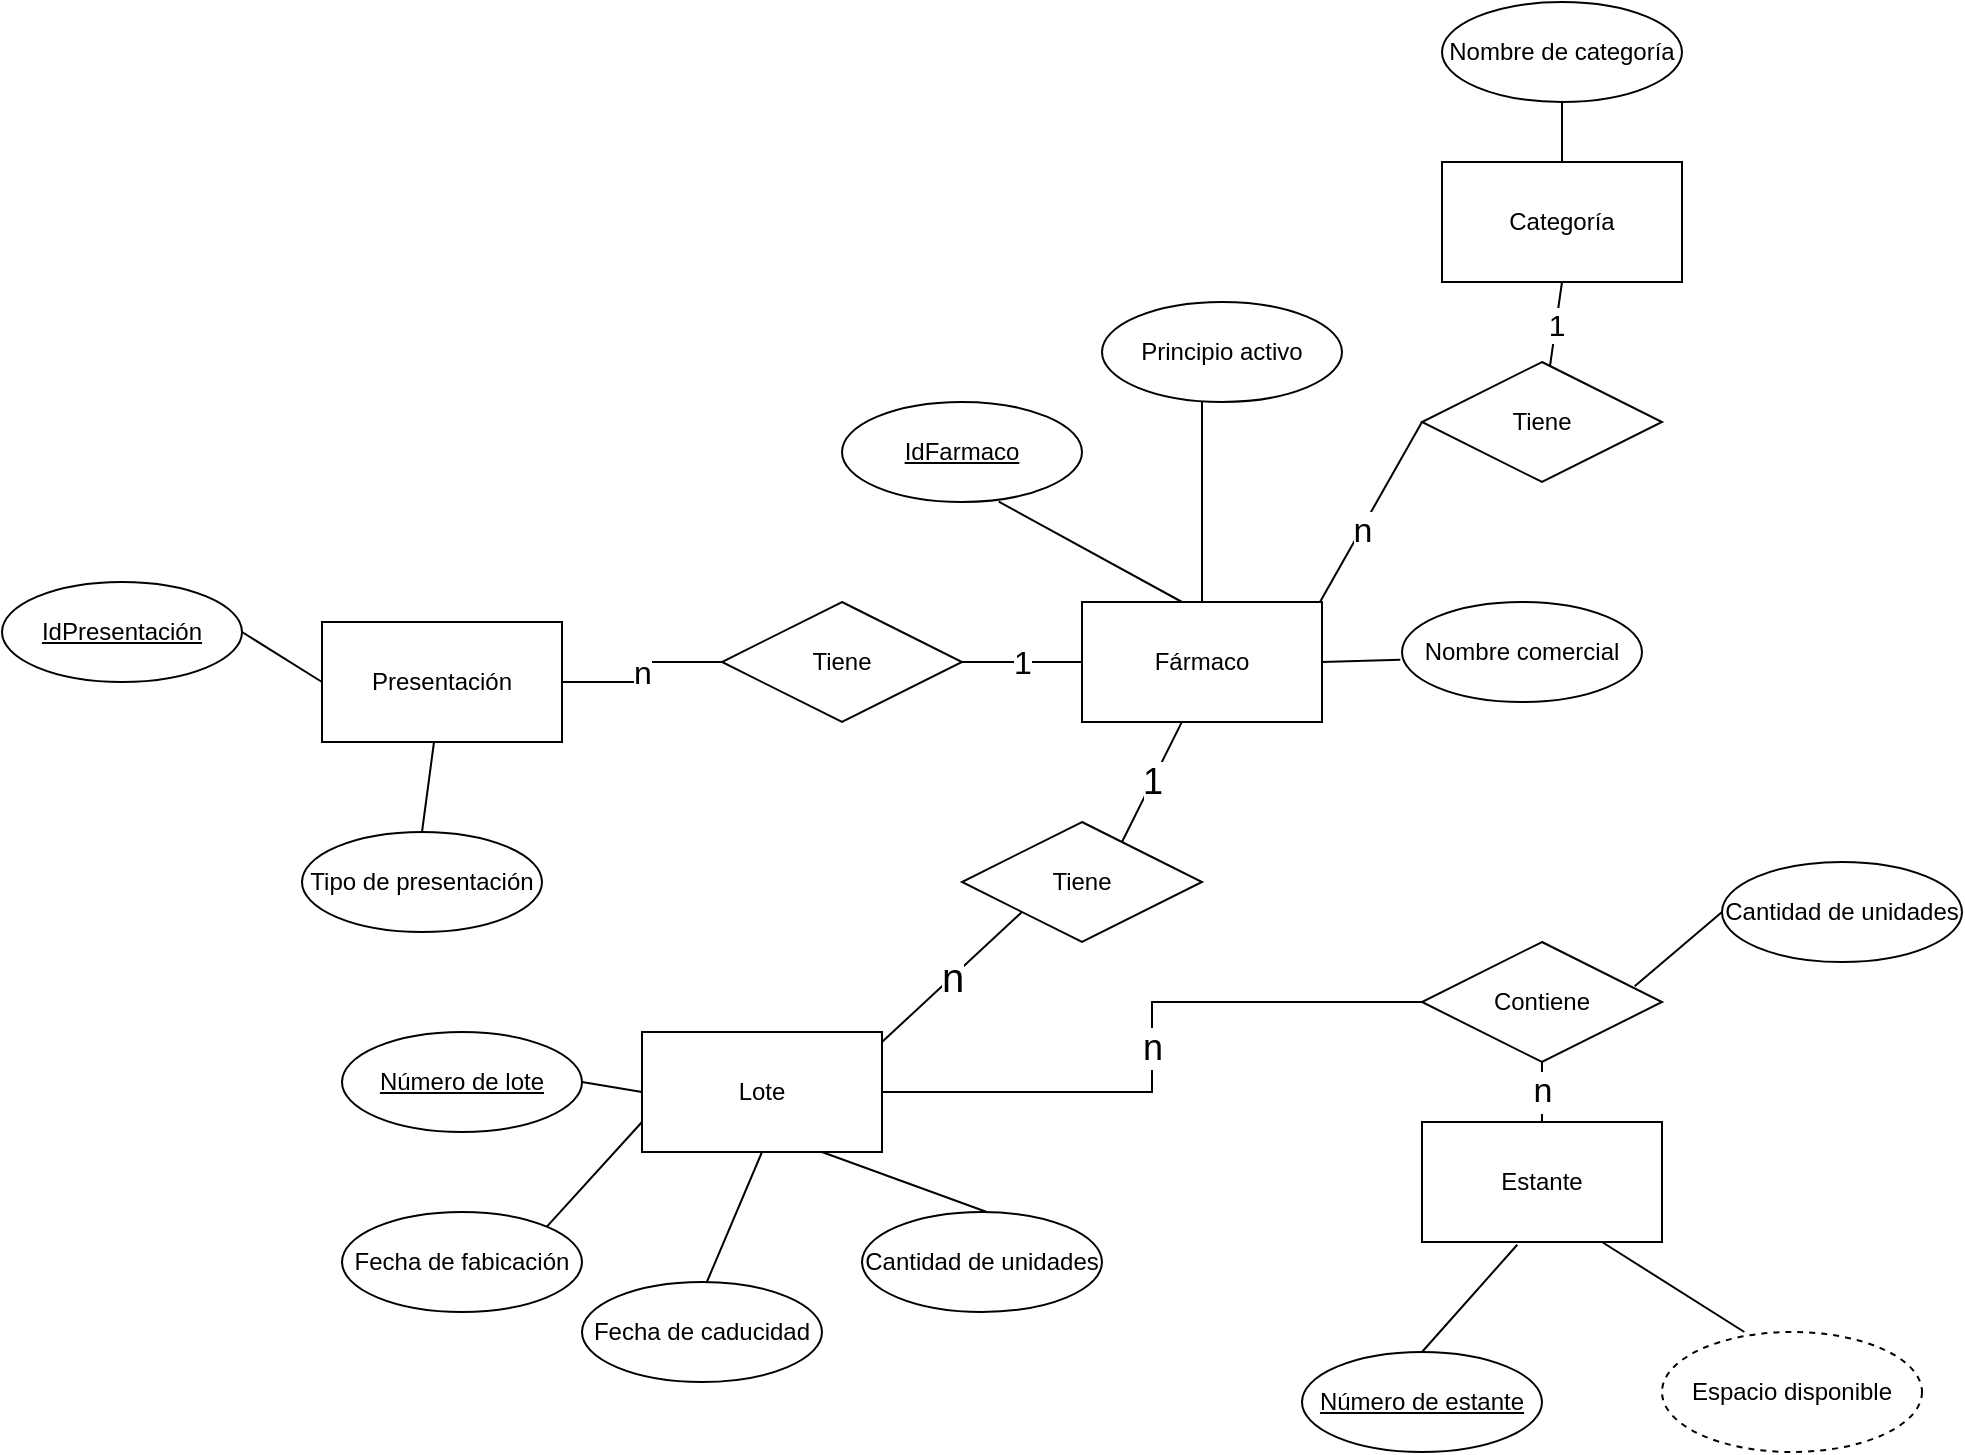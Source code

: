 <mxfile version="14.1.8" type="device"><diagram id="R2lEEEUBdFMjLlhIrx00" name="Page-1"><mxGraphModel dx="2071" dy="1814" grid="1" gridSize="10" guides="1" tooltips="1" connect="1" arrows="1" fold="1" page="1" pageScale="1" pageWidth="850" pageHeight="1100" math="0" shadow="0" extFonts="Permanent Marker^https://fonts.googleapis.com/css?family=Permanent+Marker"><root><mxCell id="0"/><mxCell id="1" parent="0"/><mxCell id="USYuHQ5PGcPMTGccDEhy-20" value="1" style="edgeStyle=orthogonalEdgeStyle;rounded=0;orthogonalLoop=1;jettySize=auto;html=1;endArrow=none;endFill=0;fontSize=16;" parent="1" source="USYuHQ5PGcPMTGccDEhy-2" target="USYuHQ5PGcPMTGccDEhy-19" edge="1"><mxGeometry relative="1" as="geometry"/></mxCell><mxCell id="USYuHQ5PGcPMTGccDEhy-2" value="Fármaco" style="rounded=0;whiteSpace=wrap;html=1;" parent="1" vertex="1"><mxGeometry x="400" y="220" width="120" height="60" as="geometry"/></mxCell><mxCell id="USYuHQ5PGcPMTGccDEhy-4" value="Nombre comercial" style="ellipse;whiteSpace=wrap;html=1;" parent="1" vertex="1"><mxGeometry x="560" y="220" width="120" height="50" as="geometry"/></mxCell><mxCell id="USYuHQ5PGcPMTGccDEhy-5" value="Principio activo" style="ellipse;whiteSpace=wrap;html=1;" parent="1" vertex="1"><mxGeometry x="410" y="70" width="120" height="50" as="geometry"/></mxCell><mxCell id="USYuHQ5PGcPMTGccDEhy-6" value="Tipo de presentación" style="ellipse;whiteSpace=wrap;html=1;" parent="1" vertex="1"><mxGeometry x="10" y="335" width="120" height="50" as="geometry"/></mxCell><mxCell id="USYuHQ5PGcPMTGccDEhy-7" value="Lote" style="rounded=0;whiteSpace=wrap;html=1;" parent="1" vertex="1"><mxGeometry x="180" y="435" width="120" height="60" as="geometry"/></mxCell><mxCell id="USYuHQ5PGcPMTGccDEhy-8" value="Fecha de fabicación" style="ellipse;whiteSpace=wrap;html=1;" parent="1" vertex="1"><mxGeometry x="30" y="525" width="120" height="50" as="geometry"/></mxCell><mxCell id="USYuHQ5PGcPMTGccDEhy-9" value="Fecha de caducidad" style="ellipse;whiteSpace=wrap;html=1;" parent="1" vertex="1"><mxGeometry x="150" y="560" width="120" height="50" as="geometry"/></mxCell><mxCell id="USYuHQ5PGcPMTGccDEhy-10" value="Presentación" style="rounded=0;whiteSpace=wrap;html=1;" parent="1" vertex="1"><mxGeometry x="20" y="230" width="120" height="60" as="geometry"/></mxCell><mxCell id="USYuHQ5PGcPMTGccDEhy-12" style="edgeStyle=orthogonalEdgeStyle;rounded=0;orthogonalLoop=1;jettySize=auto;html=1;exitX=0.5;exitY=1;exitDx=0;exitDy=0;" parent="1" edge="1"><mxGeometry relative="1" as="geometry"><mxPoint y="190" as="sourcePoint"/><mxPoint y="190" as="targetPoint"/></mxGeometry></mxCell><mxCell id="USYuHQ5PGcPMTGccDEhy-54" value="n" style="edgeStyle=orthogonalEdgeStyle;rounded=0;orthogonalLoop=1;jettySize=auto;html=1;endArrow=none;endFill=0;fontSize=17;" parent="1" source="USYuHQ5PGcPMTGccDEhy-13" target="USYuHQ5PGcPMTGccDEhy-53" edge="1"><mxGeometry relative="1" as="geometry"/></mxCell><mxCell id="USYuHQ5PGcPMTGccDEhy-13" value="Estante" style="rounded=0;whiteSpace=wrap;html=1;" parent="1" vertex="1"><mxGeometry x="570" y="480" width="120" height="60" as="geometry"/></mxCell><mxCell id="USYuHQ5PGcPMTGccDEhy-14" value="&lt;u&gt;Número de estante&lt;/u&gt;" style="ellipse;whiteSpace=wrap;html=1;" parent="1" vertex="1"><mxGeometry x="510" y="595" width="120" height="50" as="geometry"/></mxCell><mxCell id="USYuHQ5PGcPMTGccDEhy-16" value="Espacio disponible" style="ellipse;whiteSpace=wrap;html=1;align=center;dashed=1;" parent="1" vertex="1"><mxGeometry x="690" y="585" width="130" height="60" as="geometry"/></mxCell><mxCell id="USYuHQ5PGcPMTGccDEhy-17" value="&lt;u&gt;IdFarmaco&lt;/u&gt;" style="ellipse;whiteSpace=wrap;html=1;" parent="1" vertex="1"><mxGeometry x="280" y="120" width="120" height="50" as="geometry"/></mxCell><mxCell id="USYuHQ5PGcPMTGccDEhy-18" value="&lt;u&gt;Número de lote&lt;/u&gt;" style="ellipse;whiteSpace=wrap;html=1;" parent="1" vertex="1"><mxGeometry x="30" y="435" width="120" height="50" as="geometry"/></mxCell><mxCell id="USYuHQ5PGcPMTGccDEhy-21" value="n" style="edgeStyle=orthogonalEdgeStyle;rounded=0;orthogonalLoop=1;jettySize=auto;html=1;entryX=1;entryY=0.5;entryDx=0;entryDy=0;endArrow=none;endFill=0;fontSize=16;" parent="1" source="USYuHQ5PGcPMTGccDEhy-19" target="USYuHQ5PGcPMTGccDEhy-10" edge="1"><mxGeometry relative="1" as="geometry"/></mxCell><mxCell id="USYuHQ5PGcPMTGccDEhy-19" value="Tiene" style="shape=rhombus;perimeter=rhombusPerimeter;whiteSpace=wrap;html=1;align=center;" parent="1" vertex="1"><mxGeometry x="220" y="220" width="120" height="60" as="geometry"/></mxCell><mxCell id="USYuHQ5PGcPMTGccDEhy-25" value="" style="endArrow=none;html=1;entryX=0.653;entryY=0.996;entryDx=0;entryDy=0;entryPerimeter=0;" parent="1" target="USYuHQ5PGcPMTGccDEhy-17" edge="1"><mxGeometry width="50" height="50" relative="1" as="geometry"><mxPoint x="450" y="220" as="sourcePoint"/><mxPoint x="500" y="170" as="targetPoint"/></mxGeometry></mxCell><mxCell id="USYuHQ5PGcPMTGccDEhy-26" value="" style="endArrow=none;html=1;entryX=0.5;entryY=1;entryDx=0;entryDy=0;exitX=0.5;exitY=0;exitDx=0;exitDy=0;" parent="1" source="USYuHQ5PGcPMTGccDEhy-2" edge="1"><mxGeometry width="50" height="50" relative="1" as="geometry"><mxPoint x="491.64" y="210.2" as="sourcePoint"/><mxPoint x="460" y="120" as="targetPoint"/></mxGeometry></mxCell><mxCell id="USYuHQ5PGcPMTGccDEhy-28" value="" style="endArrow=none;html=1;entryX=-0.007;entryY=0.578;entryDx=0;entryDy=0;entryPerimeter=0;" parent="1" target="USYuHQ5PGcPMTGccDEhy-4" edge="1"><mxGeometry width="50" height="50" relative="1" as="geometry"><mxPoint x="520" y="250" as="sourcePoint"/><mxPoint x="610" y="190" as="targetPoint"/></mxGeometry></mxCell><mxCell id="USYuHQ5PGcPMTGccDEhy-30" value="" style="endArrow=none;html=1;exitX=0.5;exitY=0;exitDx=0;exitDy=0;" parent="1" source="USYuHQ5PGcPMTGccDEhy-6" edge="1" target="USYuHQ5PGcPMTGccDEhy-10"><mxGeometry width="50" height="50" relative="1" as="geometry"><mxPoint x="-5" y="310" as="sourcePoint"/><mxPoint x="5" y="280" as="targetPoint"/></mxGeometry></mxCell><mxCell id="USYuHQ5PGcPMTGccDEhy-37" value="Tiene" style="shape=rhombus;perimeter=rhombusPerimeter;whiteSpace=wrap;html=1;align=center;" parent="1" vertex="1"><mxGeometry x="340" y="330" width="120" height="60" as="geometry"/></mxCell><mxCell id="USYuHQ5PGcPMTGccDEhy-42" value="1" style="endArrow=none;html=1;entryX=0.653;entryY=0.996;entryDx=0;entryDy=0;entryPerimeter=0;fontSize=18;" parent="1" edge="1"><mxGeometry width="50" height="50" relative="1" as="geometry"><mxPoint x="420" y="340" as="sourcePoint"/><mxPoint x="450.0" y="279.8" as="targetPoint"/></mxGeometry></mxCell><mxCell id="USYuHQ5PGcPMTGccDEhy-43" value="n" style="endArrow=none;html=1;entryX=0;entryY=1;entryDx=0;entryDy=0;exitX=1;exitY=0.5;exitDx=0;exitDy=0;fontSize=20;" parent="1" target="USYuHQ5PGcPMTGccDEhy-37" edge="1"><mxGeometry width="50" height="50" relative="1" as="geometry"><mxPoint x="300" y="440" as="sourcePoint"/><mxPoint x="320" y="359.8" as="targetPoint"/></mxGeometry></mxCell><mxCell id="USYuHQ5PGcPMTGccDEhy-44" value="Cantidad de unidades" style="ellipse;whiteSpace=wrap;html=1;" parent="1" vertex="1"><mxGeometry x="290" y="525" width="120" height="50" as="geometry"/></mxCell><mxCell id="USYuHQ5PGcPMTGccDEhy-47" value="" style="endArrow=none;html=1;exitX=0.5;exitY=0;exitDx=0;exitDy=0;entryX=0;entryY=0.5;entryDx=0;entryDy=0;" parent="1" target="USYuHQ5PGcPMTGccDEhy-7" edge="1"><mxGeometry width="50" height="50" relative="1" as="geometry"><mxPoint x="150" y="460" as="sourcePoint"/><mxPoint x="220" y="500" as="targetPoint"/></mxGeometry></mxCell><mxCell id="USYuHQ5PGcPMTGccDEhy-48" value="" style="endArrow=none;html=1;exitX=1;exitY=0;exitDx=0;exitDy=0;entryX=0;entryY=0.75;entryDx=0;entryDy=0;" parent="1" source="USYuHQ5PGcPMTGccDEhy-8" target="USYuHQ5PGcPMTGccDEhy-7" edge="1"><mxGeometry width="50" height="50" relative="1" as="geometry"><mxPoint x="160" y="470" as="sourcePoint"/><mxPoint x="190" y="475" as="targetPoint"/></mxGeometry></mxCell><mxCell id="USYuHQ5PGcPMTGccDEhy-49" value="" style="endArrow=none;html=1;exitX=1;exitY=0;exitDx=0;exitDy=0;entryX=0.5;entryY=1;entryDx=0;entryDy=0;" parent="1" target="USYuHQ5PGcPMTGccDEhy-7" edge="1"><mxGeometry width="50" height="50" relative="1" as="geometry"><mxPoint x="212.426" y="560.002" as="sourcePoint"/><mxPoint x="260" y="507.68" as="targetPoint"/></mxGeometry></mxCell><mxCell id="USYuHQ5PGcPMTGccDEhy-50" value="" style="endArrow=none;html=1;exitX=1;exitY=0;exitDx=0;exitDy=0;entryX=0.75;entryY=1;entryDx=0;entryDy=0;" parent="1" target="USYuHQ5PGcPMTGccDEhy-7" edge="1"><mxGeometry width="50" height="50" relative="1" as="geometry"><mxPoint x="352.426" y="525.002" as="sourcePoint"/><mxPoint x="380" y="460" as="targetPoint"/></mxGeometry></mxCell><mxCell id="USYuHQ5PGcPMTGccDEhy-51" value="" style="endArrow=none;html=1;exitX=1;exitY=0;exitDx=0;exitDy=0;entryX=0.397;entryY=1.023;entryDx=0;entryDy=0;entryPerimeter=0;" parent="1" target="USYuHQ5PGcPMTGccDEhy-13" edge="1"><mxGeometry width="50" height="50" relative="1" as="geometry"><mxPoint x="569.996" y="595.002" as="sourcePoint"/><mxPoint x="597.57" y="530" as="targetPoint"/></mxGeometry></mxCell><mxCell id="USYuHQ5PGcPMTGccDEhy-52" value="" style="endArrow=none;html=1;exitX=1;exitY=0;exitDx=0;exitDy=0;entryX=0.75;entryY=1;entryDx=0;entryDy=0;" parent="1" target="USYuHQ5PGcPMTGccDEhy-13" edge="1"><mxGeometry width="50" height="50" relative="1" as="geometry"><mxPoint x="731.176" y="585.002" as="sourcePoint"/><mxPoint x="778.82" y="531.38" as="targetPoint"/></mxGeometry></mxCell><mxCell id="USYuHQ5PGcPMTGccDEhy-55" value="n" style="edgeStyle=orthogonalEdgeStyle;rounded=0;orthogonalLoop=1;jettySize=auto;html=1;endArrow=none;endFill=0;fontSize=18;" parent="1" source="USYuHQ5PGcPMTGccDEhy-53" target="USYuHQ5PGcPMTGccDEhy-7" edge="1"><mxGeometry relative="1" as="geometry"/></mxCell><mxCell id="USYuHQ5PGcPMTGccDEhy-53" value="Contiene" style="shape=rhombus;perimeter=rhombusPerimeter;whiteSpace=wrap;html=1;align=center;" parent="1" vertex="1"><mxGeometry x="570" y="390" width="120" height="60" as="geometry"/></mxCell><mxCell id="USYuHQ5PGcPMTGccDEhy-56" value="Cantidad de unidades" style="ellipse;whiteSpace=wrap;html=1;" parent="1" vertex="1"><mxGeometry x="720" y="350" width="120" height="50" as="geometry"/></mxCell><mxCell id="USYuHQ5PGcPMTGccDEhy-58" value="" style="endArrow=none;html=1;exitX=0.886;exitY=0.369;exitDx=0;exitDy=0;entryX=0;entryY=0.5;entryDx=0;entryDy=0;exitPerimeter=0;" parent="1" target="USYuHQ5PGcPMTGccDEhy-56" edge="1" source="USYuHQ5PGcPMTGccDEhy-53"><mxGeometry width="50" height="50" relative="1" as="geometry"><mxPoint x="682.426" y="420.002" as="sourcePoint"/><mxPoint x="710" y="355" as="targetPoint"/></mxGeometry></mxCell><mxCell id="wAsVWpQaMCX7OPnCjeEI-8" style="edgeStyle=orthogonalEdgeStyle;rounded=0;orthogonalLoop=1;jettySize=auto;html=1;endArrow=none;endFill=0;fontSize=15;" edge="1" parent="1" source="wAsVWpQaMCX7OPnCjeEI-1" target="wAsVWpQaMCX7OPnCjeEI-2"><mxGeometry relative="1" as="geometry"/></mxCell><mxCell id="wAsVWpQaMCX7OPnCjeEI-1" value="Categoría" style="rounded=0;whiteSpace=wrap;html=1;" vertex="1" parent="1"><mxGeometry x="580" width="120" height="60" as="geometry"/></mxCell><mxCell id="wAsVWpQaMCX7OPnCjeEI-2" value="Nombre de categoría" style="ellipse;whiteSpace=wrap;html=1;" vertex="1" parent="1"><mxGeometry x="580" y="-80" width="120" height="50" as="geometry"/></mxCell><mxCell id="wAsVWpQaMCX7OPnCjeEI-3" value="Tiene" style="shape=rhombus;perimeter=rhombusPerimeter;whiteSpace=wrap;html=1;align=center;" vertex="1" parent="1"><mxGeometry x="570" y="100" width="120" height="60" as="geometry"/></mxCell><mxCell id="wAsVWpQaMCX7OPnCjeEI-4" value="" style="endArrow=none;html=1;entryX=0;entryY=0.5;entryDx=0;entryDy=0;exitX=0.5;exitY=0;exitDx=0;exitDy=0;" edge="1" parent="1" target="wAsVWpQaMCX7OPnCjeEI-3"><mxGeometry width="50" height="50" relative="1" as="geometry"><mxPoint x="519" y="220" as="sourcePoint"/><mxPoint x="607.64" y="129.42" as="targetPoint"/></mxGeometry></mxCell><mxCell id="wAsVWpQaMCX7OPnCjeEI-7" value="n" style="edgeLabel;html=1;align=center;verticalAlign=middle;resizable=0;points=[];fontSize=17;" vertex="1" connectable="0" parent="wAsVWpQaMCX7OPnCjeEI-4"><mxGeometry x="-0.205" y="-1" relative="1" as="geometry"><mxPoint as="offset"/></mxGeometry></mxCell><mxCell id="wAsVWpQaMCX7OPnCjeEI-5" value="1" style="endArrow=none;html=1;entryX=0.5;entryY=1;entryDx=0;entryDy=0;fontSize=15;" edge="1" parent="1" source="wAsVWpQaMCX7OPnCjeEI-3" target="wAsVWpQaMCX7OPnCjeEI-1"><mxGeometry width="50" height="50" relative="1" as="geometry"><mxPoint x="690" y="110.58" as="sourcePoint"/><mxPoint x="740" y="50" as="targetPoint"/></mxGeometry></mxCell><mxCell id="wAsVWpQaMCX7OPnCjeEI-11" value="&lt;u&gt;IdPresentación&lt;br&gt;&lt;/u&gt;" style="ellipse;whiteSpace=wrap;html=1;" vertex="1" parent="1"><mxGeometry x="-140" y="210" width="120" height="50" as="geometry"/></mxCell><mxCell id="wAsVWpQaMCX7OPnCjeEI-12" value="" style="endArrow=none;html=1;exitX=1;exitY=0.5;exitDx=0;exitDy=0;entryX=0;entryY=0.5;entryDx=0;entryDy=0;" edge="1" parent="1" source="wAsVWpQaMCX7OPnCjeEI-11" target="USYuHQ5PGcPMTGccDEhy-10"><mxGeometry width="50" height="50" relative="1" as="geometry"><mxPoint x="80" y="345" as="sourcePoint"/><mxPoint x="86" y="300" as="targetPoint"/></mxGeometry></mxCell></root></mxGraphModel></diagram></mxfile>